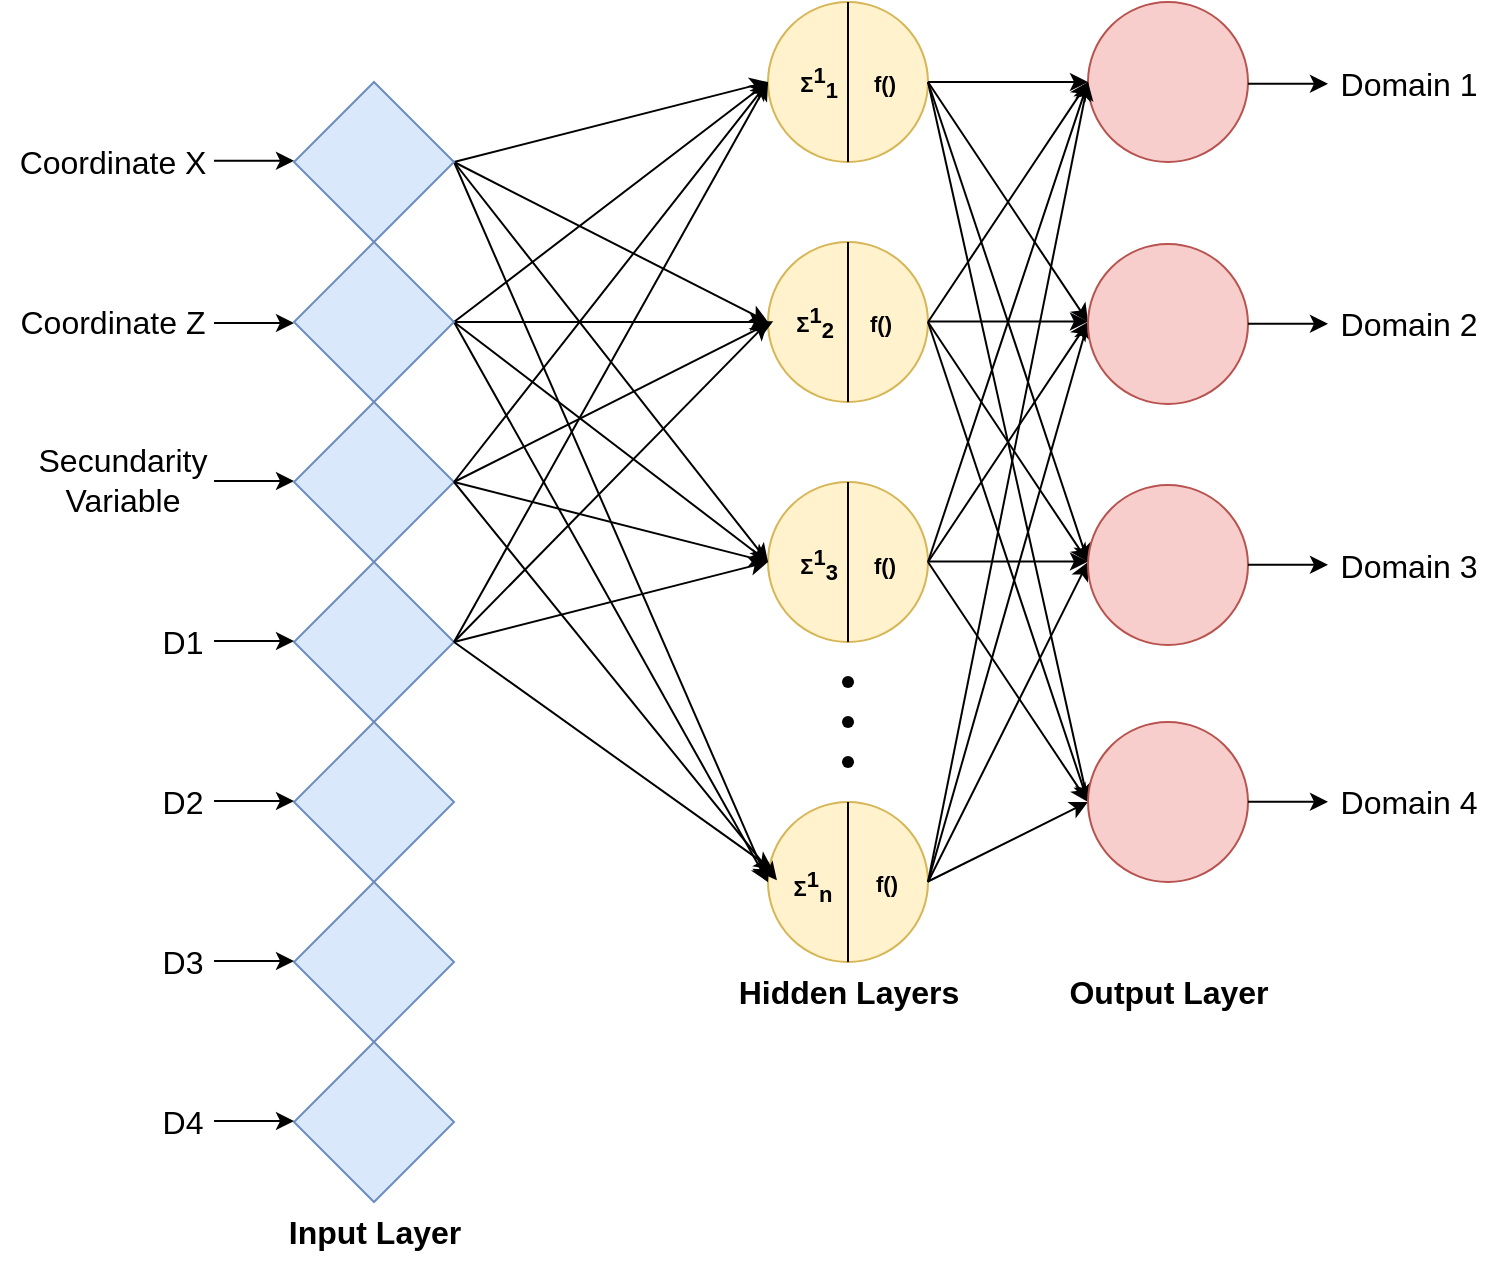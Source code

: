 <mxfile version="26.1.1">
  <diagram name="Página-1" id="CkdQ_40eLKM1FDib4vKP">
    <mxGraphModel dx="1754" dy="668" grid="1" gridSize="10" guides="1" tooltips="1" connect="1" arrows="1" fold="1" page="0" pageScale="1" pageWidth="827" pageHeight="1169" background="none" math="0" shadow="0">
      <root>
        <mxCell id="0" />
        <mxCell id="1" parent="0" />
        <mxCell id="4qIM2cVefQbF1bmY9J0a-3" value="" style="ellipse;whiteSpace=wrap;html=1;aspect=fixed;fillColor=#fff2cc;strokeColor=#d6b656;" parent="1" vertex="1">
          <mxGeometry x="280" y="120" width="80" height="80" as="geometry" />
        </mxCell>
        <mxCell id="4qIM2cVefQbF1bmY9J0a-4" value="" style="ellipse;whiteSpace=wrap;html=1;aspect=fixed;fillColor=#fff2cc;strokeColor=#d6b656;" parent="1" vertex="1">
          <mxGeometry x="280" width="80" height="80" as="geometry" />
        </mxCell>
        <mxCell id="4qIM2cVefQbF1bmY9J0a-5" value="" style="ellipse;whiteSpace=wrap;html=1;aspect=fixed;fillColor=#fff2cc;strokeColor=#d6b656;" parent="1" vertex="1">
          <mxGeometry x="280" y="240" width="80" height="80" as="geometry" />
        </mxCell>
        <mxCell id="4qIM2cVefQbF1bmY9J0a-6" value="" style="ellipse;whiteSpace=wrap;html=1;aspect=fixed;fillColor=#fff2cc;strokeColor=#d6b656;" parent="1" vertex="1">
          <mxGeometry x="280" y="400" width="80" height="80" as="geometry" />
        </mxCell>
        <mxCell id="4qIM2cVefQbF1bmY9J0a-19" value="" style="ellipse;whiteSpace=wrap;html=1;aspect=fixed;fillColor=#f8cecc;strokeColor=#b85450;" parent="1" vertex="1">
          <mxGeometry x="440" width="80" height="80" as="geometry" />
        </mxCell>
        <mxCell id="4qIM2cVefQbF1bmY9J0a-20" value="" style="endArrow=classic;html=1;rounded=0;exitX=1;exitY=0.5;exitDx=0;exitDy=0;entryX=0;entryY=0.5;entryDx=0;entryDy=0;" parent="1" target="4qIM2cVefQbF1bmY9J0a-4" edge="1" source="FGVWQjZt9ewmgZoG4UvB-17">
          <mxGeometry width="50" height="50" relative="1" as="geometry">
            <mxPoint x="200.0" y="160" as="sourcePoint" />
            <mxPoint x="440" y="170" as="targetPoint" />
          </mxGeometry>
        </mxCell>
        <mxCell id="4qIM2cVefQbF1bmY9J0a-21" value="" style="endArrow=classic;html=1;rounded=0;entryX=0;entryY=0.5;entryDx=0;entryDy=0;exitX=1;exitY=0.5;exitDx=0;exitDy=0;" parent="1" target="4qIM2cVefQbF1bmY9J0a-6" edge="1" source="FGVWQjZt9ewmgZoG4UvB-17">
          <mxGeometry width="50" height="50" relative="1" as="geometry">
            <mxPoint x="200" y="160" as="sourcePoint" />
            <mxPoint x="290" y="50" as="targetPoint" />
          </mxGeometry>
        </mxCell>
        <mxCell id="4qIM2cVefQbF1bmY9J0a-22" value="" style="endArrow=classic;html=1;rounded=0;exitX=1;exitY=0.5;exitDx=0;exitDy=0;entryX=0;entryY=0.5;entryDx=0;entryDy=0;" parent="1" target="4qIM2cVefQbF1bmY9J0a-5" edge="1" source="FGVWQjZt9ewmgZoG4UvB-17">
          <mxGeometry width="50" height="50" relative="1" as="geometry">
            <mxPoint x="200.0" y="160" as="sourcePoint" />
            <mxPoint x="300" y="60" as="targetPoint" />
          </mxGeometry>
        </mxCell>
        <mxCell id="4qIM2cVefQbF1bmY9J0a-23" value="" style="endArrow=classic;html=1;rounded=0;exitX=1;exitY=0.5;exitDx=0;exitDy=0;entryX=0;entryY=0.5;entryDx=0;entryDy=0;" parent="1" target="4qIM2cVefQbF1bmY9J0a-3" edge="1" source="FGVWQjZt9ewmgZoG4UvB-17">
          <mxGeometry width="50" height="50" relative="1" as="geometry">
            <mxPoint x="200.0" y="160" as="sourcePoint" />
            <mxPoint x="310" y="70" as="targetPoint" />
          </mxGeometry>
        </mxCell>
        <mxCell id="4qIM2cVefQbF1bmY9J0a-24" value="" style="endArrow=classic;html=1;rounded=0;exitX=1;exitY=0.5;exitDx=0;exitDy=0;entryX=0;entryY=0.5;entryDx=0;entryDy=0;" parent="1" target="4qIM2cVefQbF1bmY9J0a-5" edge="1" source="FGVWQjZt9ewmgZoG4UvB-16">
          <mxGeometry width="50" height="50" relative="1" as="geometry">
            <mxPoint x="200.0" y="280" as="sourcePoint" />
            <mxPoint x="290" y="50" as="targetPoint" />
          </mxGeometry>
        </mxCell>
        <mxCell id="4qIM2cVefQbF1bmY9J0a-25" value="" style="endArrow=classic;html=1;rounded=0;exitX=1;exitY=0.5;exitDx=0;exitDy=0;entryX=0;entryY=0.5;entryDx=0;entryDy=0;" parent="1" target="4qIM2cVefQbF1bmY9J0a-6" edge="1" source="FGVWQjZt9ewmgZoG4UvB-16">
          <mxGeometry width="50" height="50" relative="1" as="geometry">
            <mxPoint x="200.0" y="280" as="sourcePoint" />
            <mxPoint x="300" y="60" as="targetPoint" />
          </mxGeometry>
        </mxCell>
        <mxCell id="4qIM2cVefQbF1bmY9J0a-26" value="" style="endArrow=classic;html=1;rounded=0;exitX=1;exitY=0.5;exitDx=0;exitDy=0;entryX=0;entryY=0.5;entryDx=0;entryDy=0;" parent="1" target="4qIM2cVefQbF1bmY9J0a-4" edge="1" source="FGVWQjZt9ewmgZoG4UvB-16">
          <mxGeometry width="50" height="50" relative="1" as="geometry">
            <mxPoint x="200.0" y="280" as="sourcePoint" />
            <mxPoint x="310" y="70" as="targetPoint" />
          </mxGeometry>
        </mxCell>
        <mxCell id="4qIM2cVefQbF1bmY9J0a-27" value="" style="endArrow=classic;html=1;rounded=0;exitX=1;exitY=0.5;exitDx=0;exitDy=0;entryX=0;entryY=0.5;entryDx=0;entryDy=0;" parent="1" target="4qIM2cVefQbF1bmY9J0a-3" edge="1" source="FGVWQjZt9ewmgZoG4UvB-16">
          <mxGeometry width="50" height="50" relative="1" as="geometry">
            <mxPoint x="200.0" y="280" as="sourcePoint" />
            <mxPoint x="320" y="80" as="targetPoint" />
          </mxGeometry>
        </mxCell>
        <mxCell id="4qIM2cVefQbF1bmY9J0a-28" value="" style="endArrow=classic;html=1;rounded=0;exitX=1;exitY=0.5;exitDx=0;exitDy=0;entryX=0;entryY=0.5;entryDx=0;entryDy=0;" parent="1" source="4qIM2cVefQbF1bmY9J0a-4" edge="1">
          <mxGeometry width="50" height="50" relative="1" as="geometry">
            <mxPoint x="360" y="160" as="sourcePoint" />
            <mxPoint x="440.0" y="40" as="targetPoint" />
          </mxGeometry>
        </mxCell>
        <mxCell id="4qIM2cVefQbF1bmY9J0a-31" value="" style="endArrow=classic;html=1;rounded=0;exitX=1;exitY=0.5;exitDx=0;exitDy=0;entryX=0;entryY=0.5;entryDx=0;entryDy=0;" parent="1" edge="1">
          <mxGeometry width="50" height="50" relative="1" as="geometry">
            <mxPoint x="360" y="159.76" as="sourcePoint" />
            <mxPoint x="440" y="159.76" as="targetPoint" />
          </mxGeometry>
        </mxCell>
        <mxCell id="4qIM2cVefQbF1bmY9J0a-37" value="" style="endArrow=classic;html=1;rounded=0;exitX=1;exitY=0.5;exitDx=0;exitDy=0;entryX=0;entryY=0.5;entryDx=0;entryDy=0;" parent="1" edge="1">
          <mxGeometry width="50" height="50" relative="1" as="geometry">
            <mxPoint x="360" y="279.76" as="sourcePoint" />
            <mxPoint x="440" y="279.76" as="targetPoint" />
          </mxGeometry>
        </mxCell>
        <mxCell id="4qIM2cVefQbF1bmY9J0a-40" value="" style="endArrow=classic;html=1;rounded=0;exitX=1;exitY=0.5;exitDx=0;exitDy=0;entryX=0;entryY=0.5;entryDx=0;entryDy=0;" parent="1" edge="1" target="FGVWQjZt9ewmgZoG4UvB-36">
          <mxGeometry width="50" height="50" relative="1" as="geometry">
            <mxPoint x="360" y="439.76" as="sourcePoint" />
            <mxPoint x="440" y="439.76" as="targetPoint" />
          </mxGeometry>
        </mxCell>
        <mxCell id="4qIM2cVefQbF1bmY9J0a-44" value="" style="endArrow=classic;html=1;rounded=0;exitX=1;exitY=0.5;exitDx=0;exitDy=0;entryX=0;entryY=0.5;entryDx=0;entryDy=0;" parent="1" source="4qIM2cVefQbF1bmY9J0a-4" target="FGVWQjZt9ewmgZoG4UvB-36" edge="1">
          <mxGeometry width="50" height="50" relative="1" as="geometry">
            <mxPoint x="370" y="50" as="sourcePoint" />
            <mxPoint x="440.0" y="440" as="targetPoint" />
          </mxGeometry>
        </mxCell>
        <mxCell id="4qIM2cVefQbF1bmY9J0a-45" value="" style="endArrow=classic;html=1;rounded=0;entryX=0;entryY=0.5;entryDx=0;entryDy=0;exitX=1;exitY=0.5;exitDx=0;exitDy=0;" parent="1" source="4qIM2cVefQbF1bmY9J0a-4" edge="1">
          <mxGeometry width="50" height="50" relative="1" as="geometry">
            <mxPoint x="380" y="60" as="sourcePoint" />
            <mxPoint x="440.0" y="280.0" as="targetPoint" />
          </mxGeometry>
        </mxCell>
        <mxCell id="4qIM2cVefQbF1bmY9J0a-46" value="" style="endArrow=classic;html=1;rounded=0;exitX=1;exitY=0.5;exitDx=0;exitDy=0;entryX=0;entryY=0.5;entryDx=0;entryDy=0;" parent="1" source="4qIM2cVefQbF1bmY9J0a-4" edge="1">
          <mxGeometry width="50" height="50" relative="1" as="geometry">
            <mxPoint x="390" y="70" as="sourcePoint" />
            <mxPoint x="440.0" y="160" as="targetPoint" />
          </mxGeometry>
        </mxCell>
        <mxCell id="4qIM2cVefQbF1bmY9J0a-47" value="" style="endArrow=classic;html=1;rounded=0;exitX=1;exitY=0.5;exitDx=0;exitDy=0;entryX=0;entryY=0.5;entryDx=0;entryDy=0;" parent="1" source="4qIM2cVefQbF1bmY9J0a-3" edge="1">
          <mxGeometry width="50" height="50" relative="1" as="geometry">
            <mxPoint x="400" y="80" as="sourcePoint" />
            <mxPoint x="440.0" y="40" as="targetPoint" />
          </mxGeometry>
        </mxCell>
        <mxCell id="4qIM2cVefQbF1bmY9J0a-48" value="" style="endArrow=classic;html=1;rounded=0;exitX=1;exitY=0.5;exitDx=0;exitDy=0;entryX=0;entryY=0.5;entryDx=0;entryDy=0;" parent="1" source="4qIM2cVefQbF1bmY9J0a-3" target="FGVWQjZt9ewmgZoG4UvB-36" edge="1">
          <mxGeometry width="50" height="50" relative="1" as="geometry">
            <mxPoint x="410" y="90" as="sourcePoint" />
            <mxPoint x="440.0" y="440" as="targetPoint" />
          </mxGeometry>
        </mxCell>
        <mxCell id="4qIM2cVefQbF1bmY9J0a-49" value="" style="endArrow=classic;html=1;rounded=0;exitX=1;exitY=0.5;exitDx=0;exitDy=0;entryX=0;entryY=0.5;entryDx=0;entryDy=0;" parent="1" source="4qIM2cVefQbF1bmY9J0a-3" edge="1">
          <mxGeometry width="50" height="50" relative="1" as="geometry">
            <mxPoint x="420" y="100" as="sourcePoint" />
            <mxPoint x="440.0" y="280.0" as="targetPoint" />
          </mxGeometry>
        </mxCell>
        <mxCell id="4qIM2cVefQbF1bmY9J0a-52" value="" style="endArrow=classic;html=1;rounded=0;exitX=1;exitY=0.5;exitDx=0;exitDy=0;entryX=0;entryY=0.5;entryDx=0;entryDy=0;" parent="1" source="4qIM2cVefQbF1bmY9J0a-5" target="FGVWQjZt9ewmgZoG4UvB-36" edge="1">
          <mxGeometry width="50" height="50" relative="1" as="geometry">
            <mxPoint x="380" y="390" as="sourcePoint" />
            <mxPoint x="440.0" y="440" as="targetPoint" />
          </mxGeometry>
        </mxCell>
        <mxCell id="4qIM2cVefQbF1bmY9J0a-54" value="" style="endArrow=classic;html=1;rounded=0;exitX=1;exitY=0.5;exitDx=0;exitDy=0;entryX=0;entryY=0.5;entryDx=0;entryDy=0;" parent="1" source="4qIM2cVefQbF1bmY9J0a-5" edge="1">
          <mxGeometry width="50" height="50" relative="1" as="geometry">
            <mxPoint x="440" y="440" as="sourcePoint" />
            <mxPoint x="440.0" y="40" as="targetPoint" />
          </mxGeometry>
        </mxCell>
        <mxCell id="4qIM2cVefQbF1bmY9J0a-55" value="" style="endArrow=classic;html=1;rounded=0;exitX=1;exitY=0.5;exitDx=0;exitDy=0;entryX=0;entryY=0.5;entryDx=0;entryDy=0;" parent="1" source="4qIM2cVefQbF1bmY9J0a-5" edge="1">
          <mxGeometry width="50" height="50" relative="1" as="geometry">
            <mxPoint x="450" y="450" as="sourcePoint" />
            <mxPoint x="440.0" y="160" as="targetPoint" />
          </mxGeometry>
        </mxCell>
        <mxCell id="4qIM2cVefQbF1bmY9J0a-56" value="" style="endArrow=classic;html=1;rounded=0;exitX=1;exitY=0.5;exitDx=0;exitDy=0;entryX=0;entryY=0.5;entryDx=0;entryDy=0;" parent="1" source="4qIM2cVefQbF1bmY9J0a-6" edge="1">
          <mxGeometry width="50" height="50" relative="1" as="geometry">
            <mxPoint x="400" y="400" as="sourcePoint" />
            <mxPoint x="440.0" y="280.0" as="targetPoint" />
          </mxGeometry>
        </mxCell>
        <mxCell id="4qIM2cVefQbF1bmY9J0a-57" value="" style="endArrow=classic;html=1;rounded=0;exitX=1;exitY=0.5;exitDx=0;exitDy=0;entryX=0;entryY=0.5;entryDx=0;entryDy=0;" parent="1" source="4qIM2cVefQbF1bmY9J0a-6" edge="1">
          <mxGeometry width="50" height="50" relative="1" as="geometry">
            <mxPoint x="400" y="400" as="sourcePoint" />
            <mxPoint x="440.0" y="160" as="targetPoint" />
          </mxGeometry>
        </mxCell>
        <mxCell id="4qIM2cVefQbF1bmY9J0a-58" value="" style="endArrow=classic;html=1;rounded=0;exitX=1;exitY=0.5;exitDx=0;exitDy=0;entryX=0;entryY=0.5;entryDx=0;entryDy=0;" parent="1" source="4qIM2cVefQbF1bmY9J0a-6" edge="1">
          <mxGeometry width="50" height="50" relative="1" as="geometry">
            <mxPoint x="460" y="460" as="sourcePoint" />
            <mxPoint x="440.0" y="40" as="targetPoint" />
          </mxGeometry>
        </mxCell>
        <mxCell id="4qIM2cVefQbF1bmY9J0a-155" value="" style="shape=waypoint;sketch=0;fillStyle=solid;size=6;pointerEvents=1;points=[];fillColor=none;resizable=0;rotatable=0;perimeter=centerPerimeter;snapToPoint=1;" parent="1" vertex="1">
          <mxGeometry x="310" y="330" width="20" height="20" as="geometry" />
        </mxCell>
        <mxCell id="4qIM2cVefQbF1bmY9J0a-156" value="" style="shape=waypoint;sketch=0;fillStyle=solid;size=6;pointerEvents=1;points=[];fillColor=none;resizable=0;rotatable=0;perimeter=centerPerimeter;snapToPoint=1;" parent="1" vertex="1">
          <mxGeometry x="310" y="350" width="20" height="20" as="geometry" />
        </mxCell>
        <mxCell id="4qIM2cVefQbF1bmY9J0a-157" value="" style="shape=waypoint;sketch=0;fillStyle=solid;size=6;pointerEvents=1;points=[];fillColor=none;resizable=0;rotatable=0;perimeter=centerPerimeter;snapToPoint=1;" parent="1" vertex="1">
          <mxGeometry x="310" y="370" width="20" height="20" as="geometry" />
        </mxCell>
        <mxCell id="4qIM2cVefQbF1bmY9J0a-167" value="" style="endArrow=classic;html=1;rounded=0;entryX=0;entryY=0.5;entryDx=0;entryDy=0;" parent="1" edge="1">
          <mxGeometry width="50" height="50" relative="1" as="geometry">
            <mxPoint x="3" y="79.43" as="sourcePoint" />
            <mxPoint x="43.0" y="79.43" as="targetPoint" />
          </mxGeometry>
        </mxCell>
        <mxCell id="4qIM2cVefQbF1bmY9J0a-168" value="" style="endArrow=classic;html=1;rounded=0;entryX=0;entryY=0.5;entryDx=0;entryDy=0;" parent="1" edge="1">
          <mxGeometry width="50" height="50" relative="1" as="geometry">
            <mxPoint x="3" y="160.5" as="sourcePoint" />
            <mxPoint x="43" y="160.5" as="targetPoint" />
          </mxGeometry>
        </mxCell>
        <mxCell id="4qIM2cVefQbF1bmY9J0a-169" value="" style="endArrow=classic;html=1;rounded=0;entryX=0;entryY=0.5;entryDx=0;entryDy=0;" parent="1" edge="1">
          <mxGeometry width="50" height="50" relative="1" as="geometry">
            <mxPoint x="520" y="40.88" as="sourcePoint" />
            <mxPoint x="560" y="40.88" as="targetPoint" />
          </mxGeometry>
        </mxCell>
        <mxCell id="4qIM2cVefQbF1bmY9J0a-170" value="Input Layer" style="text;html=1;align=center;verticalAlign=middle;resizable=0;points=[];autosize=1;strokeColor=none;fillColor=none;fontSize=16;fontStyle=1" parent="1" vertex="1">
          <mxGeometry x="28" y="600" width="110" height="30" as="geometry" />
        </mxCell>
        <mxCell id="4qIM2cVefQbF1bmY9J0a-171" value="Hidden Layers" style="text;html=1;align=center;verticalAlign=middle;resizable=0;points=[];autosize=1;strokeColor=none;fillColor=none;fontSize=16;fontStyle=1" parent="1" vertex="1">
          <mxGeometry x="255" y="480" width="130" height="30" as="geometry" />
        </mxCell>
        <mxCell id="4qIM2cVefQbF1bmY9J0a-172" value="Output Layer" style="text;html=1;align=center;verticalAlign=middle;resizable=0;points=[];autosize=1;strokeColor=none;fillColor=none;fontSize=16;fontStyle=1" parent="1" vertex="1">
          <mxGeometry x="420" y="480" width="120" height="30" as="geometry" />
        </mxCell>
        <mxCell id="4qIM2cVefQbF1bmY9J0a-173" value="Coordinate X" style="text;html=1;align=center;verticalAlign=middle;resizable=0;points=[];autosize=1;strokeColor=none;fillColor=none;fontSize=16;" parent="1" vertex="1">
          <mxGeometry x="-104" y="64.5" width="111" height="31" as="geometry" />
        </mxCell>
        <mxCell id="4qIM2cVefQbF1bmY9J0a-174" value="Coordinate Z" style="text;html=1;align=center;verticalAlign=middle;resizable=0;points=[];autosize=1;strokeColor=none;fillColor=none;fontSize=16;" parent="1" vertex="1">
          <mxGeometry x="-104" y="144.5" width="111" height="31" as="geometry" />
        </mxCell>
        <mxCell id="4qIM2cVefQbF1bmY9J0a-175" value="Domain 1" style="text;html=1;align=center;verticalAlign=middle;resizable=0;points=[];autosize=1;strokeColor=none;fillColor=none;fontSize=16;" parent="1" vertex="1">
          <mxGeometry x="555" y="26" width="90" height="30" as="geometry" />
        </mxCell>
        <mxCell id="RCf1zZOmux3i1M2k7Inm-12" value="" style="endArrow=none;html=1;rounded=0;entryX=0.5;entryY=0;entryDx=0;entryDy=0;exitX=0.5;exitY=1;exitDx=0;exitDy=0;" parent="1" source="4qIM2cVefQbF1bmY9J0a-4" target="4qIM2cVefQbF1bmY9J0a-4" edge="1">
          <mxGeometry width="50" height="50" relative="1" as="geometry">
            <mxPoint x="536" y="338" as="sourcePoint" />
            <mxPoint x="586" y="288" as="targetPoint" />
          </mxGeometry>
        </mxCell>
        <mxCell id="RCf1zZOmux3i1M2k7Inm-13" value="" style="endArrow=none;html=1;rounded=0;exitX=0.5;exitY=1;exitDx=0;exitDy=0;entryX=0.5;entryY=0;entryDx=0;entryDy=0;" parent="1" source="4qIM2cVefQbF1bmY9J0a-3" target="4qIM2cVefQbF1bmY9J0a-3" edge="1">
          <mxGeometry width="50" height="50" relative="1" as="geometry">
            <mxPoint x="317" y="200" as="sourcePoint" />
            <mxPoint x="323" y="140" as="targetPoint" />
          </mxGeometry>
        </mxCell>
        <mxCell id="RCf1zZOmux3i1M2k7Inm-15" value="" style="endArrow=none;html=1;rounded=0;exitX=0.5;exitY=1;exitDx=0;exitDy=0;entryX=0.5;entryY=0;entryDx=0;entryDy=0;" parent="1" source="4qIM2cVefQbF1bmY9J0a-5" target="4qIM2cVefQbF1bmY9J0a-5" edge="1">
          <mxGeometry width="50" height="50" relative="1" as="geometry">
            <mxPoint x="330" y="210" as="sourcePoint" />
            <mxPoint x="330" y="130" as="targetPoint" />
          </mxGeometry>
        </mxCell>
        <mxCell id="RCf1zZOmux3i1M2k7Inm-16" value="" style="endArrow=none;html=1;rounded=0;exitX=0.5;exitY=1;exitDx=0;exitDy=0;entryX=0.5;entryY=0;entryDx=0;entryDy=0;" parent="1" source="4qIM2cVefQbF1bmY9J0a-6" target="4qIM2cVefQbF1bmY9J0a-6" edge="1">
          <mxGeometry width="50" height="50" relative="1" as="geometry">
            <mxPoint x="340" y="220" as="sourcePoint" />
            <mxPoint x="340" y="140" as="targetPoint" />
          </mxGeometry>
        </mxCell>
        <mxCell id="RCf1zZOmux3i1M2k7Inm-29" value="&lt;font style=&quot;font-size: 11px;&quot;&gt;&lt;b style=&quot;font-size: 11px;&quot;&gt;&lt;span style=&quot;font-size: 11px;&quot;&gt;Σ&lt;sup style=&quot;font-size: 11px;&quot;&gt;1&lt;/sup&gt;&lt;/span&gt;&lt;span style=&quot;font-size: 11px;&quot;&gt;&lt;sub style=&quot;font-size: 11px;&quot;&gt;1&lt;/sub&gt;&lt;/span&gt;&lt;/b&gt;&lt;/font&gt;" style="text;html=1;align=center;verticalAlign=middle;resizable=0;points=[];autosize=1;strokeColor=none;fillColor=none;fontSize=11;" parent="1" vertex="1">
          <mxGeometry x="286" y="23.5" width="37" height="33" as="geometry" />
        </mxCell>
        <mxCell id="RCf1zZOmux3i1M2k7Inm-30" value="&lt;font style=&quot;font-size: 11px;&quot;&gt;&lt;b style=&quot;font-size: 11px;&quot;&gt;&lt;span style=&quot;font-size: 11px;&quot;&gt;Σ&lt;sup style=&quot;font-size: 11px;&quot;&gt;1&lt;/sup&gt;&lt;/span&gt;&lt;span style=&quot;font-size: 11px;&quot;&gt;&lt;sub style=&quot;font-size: 11px;&quot;&gt;2&lt;/sub&gt;&lt;/span&gt;&lt;/b&gt;&lt;/font&gt;" style="text;html=1;align=center;verticalAlign=middle;resizable=0;points=[];autosize=1;strokeColor=none;fillColor=none;fontSize=11;" parent="1" vertex="1">
          <mxGeometry x="284" y="143.5" width="37" height="33" as="geometry" />
        </mxCell>
        <mxCell id="RCf1zZOmux3i1M2k7Inm-31" value="&lt;font style=&quot;font-size: 11px;&quot;&gt;&lt;b style=&quot;font-size: 11px;&quot;&gt;&lt;span style=&quot;font-size: 11px;&quot;&gt;Σ&lt;sup style=&quot;font-size: 11px;&quot;&gt;1&lt;/sup&gt;&lt;/span&gt;&lt;span style=&quot;font-size: 11px;&quot;&gt;&lt;sub style=&quot;font-size: 11px;&quot;&gt;3&lt;/sub&gt;&lt;/span&gt;&lt;/b&gt;&lt;/font&gt;" style="text;html=1;align=center;verticalAlign=middle;resizable=0;points=[];autosize=1;strokeColor=none;fillColor=none;fontSize=11;" parent="1" vertex="1">
          <mxGeometry x="286" y="264" width="37" height="33" as="geometry" />
        </mxCell>
        <mxCell id="RCf1zZOmux3i1M2k7Inm-32" value="&lt;font style=&quot;font-size: 11px;&quot;&gt;&lt;b style=&quot;font-size: 11px;&quot;&gt;&lt;span style=&quot;font-size: 11px;&quot;&gt;Σ&lt;sup style=&quot;font-size: 11px;&quot;&gt;1&lt;/sup&gt;&lt;/span&gt;&lt;sub style=&quot;font-size: 11px;&quot;&gt;&lt;font style=&quot;font-size: 11px;&quot;&gt;n&lt;/font&gt;&lt;/sub&gt;&lt;/b&gt;&lt;/font&gt;" style="text;html=1;align=center;verticalAlign=middle;resizable=0;points=[];autosize=1;strokeColor=none;fillColor=none;fontSize=11;" parent="1" vertex="1">
          <mxGeometry x="282" y="426.5" width="40" height="30" as="geometry" />
        </mxCell>
        <mxCell id="RCf1zZOmux3i1M2k7Inm-45" value="&lt;span style=&quot;font-size: 11px;&quot;&gt;&lt;b style=&quot;font-size: 11px;&quot;&gt;f()&lt;/b&gt;&lt;/span&gt;" style="text;html=1;align=center;verticalAlign=middle;resizable=0;points=[];autosize=1;strokeColor=none;fillColor=none;fontSize=11;" parent="1" vertex="1">
          <mxGeometry x="323" y="28.5" width="29" height="25" as="geometry" />
        </mxCell>
        <mxCell id="RCf1zZOmux3i1M2k7Inm-46" value="&lt;b style=&quot;border-color: var(--border-color); font-size: 11px;&quot;&gt;f()&lt;/b&gt;" style="text;html=1;align=center;verticalAlign=middle;resizable=0;points=[];autosize=1;strokeColor=none;fillColor=none;fontSize=11;" parent="1" vertex="1">
          <mxGeometry x="321" y="148.5" width="29" height="25" as="geometry" />
        </mxCell>
        <mxCell id="RCf1zZOmux3i1M2k7Inm-47" value="&lt;b style=&quot;border-color: var(--border-color); font-size: 11px;&quot;&gt;f()&lt;/b&gt;" style="text;html=1;align=center;verticalAlign=middle;resizable=0;points=[];autosize=1;strokeColor=none;fillColor=none;fontSize=11;" parent="1" vertex="1">
          <mxGeometry x="323" y="269" width="29" height="25" as="geometry" />
        </mxCell>
        <mxCell id="RCf1zZOmux3i1M2k7Inm-48" value="&lt;b style=&quot;border-color: var(--border-color); font-size: 11px;&quot;&gt;f()&lt;/b&gt;" style="text;html=1;align=center;verticalAlign=middle;resizable=0;points=[];autosize=1;strokeColor=none;fillColor=none;fontSize=11;" parent="1" vertex="1">
          <mxGeometry x="324" y="428.5" width="29" height="25" as="geometry" />
        </mxCell>
        <mxCell id="FGVWQjZt9ewmgZoG4UvB-2" value="" style="rhombus;whiteSpace=wrap;html=1;fillColor=#dae8fc;strokeColor=#6c8ebf;" vertex="1" parent="1">
          <mxGeometry x="43" y="280" width="80" height="80" as="geometry" />
        </mxCell>
        <mxCell id="FGVWQjZt9ewmgZoG4UvB-10" value="" style="endArrow=classic;html=1;rounded=0;entryX=0;entryY=0.5;entryDx=0;entryDy=0;" edge="1" parent="1">
          <mxGeometry width="50" height="50" relative="1" as="geometry">
            <mxPoint x="3" y="239.5" as="sourcePoint" />
            <mxPoint x="43" y="239.5" as="targetPoint" />
          </mxGeometry>
        </mxCell>
        <mxCell id="FGVWQjZt9ewmgZoG4UvB-11" value="Secundarity&lt;div&gt;Variable&lt;/div&gt;" style="text;html=1;align=center;verticalAlign=middle;resizable=0;points=[];autosize=1;strokeColor=none;fillColor=none;fontSize=16;" vertex="1" parent="1">
          <mxGeometry x="-94.5" y="214" width="103" height="50" as="geometry" />
        </mxCell>
        <mxCell id="FGVWQjZt9ewmgZoG4UvB-12" value="" style="endArrow=classic;html=1;rounded=0;entryX=0;entryY=0.5;entryDx=0;entryDy=0;" edge="1" parent="1">
          <mxGeometry width="50" height="50" relative="1" as="geometry">
            <mxPoint x="3" y="319.5" as="sourcePoint" />
            <mxPoint x="43" y="319.5" as="targetPoint" />
          </mxGeometry>
        </mxCell>
        <mxCell id="FGVWQjZt9ewmgZoG4UvB-13" value="D1" style="text;html=1;align=center;verticalAlign=middle;resizable=0;points=[];autosize=1;strokeColor=none;fillColor=none;fontSize=16;" vertex="1" parent="1">
          <mxGeometry x="-33" y="305" width="40" height="30" as="geometry" />
        </mxCell>
        <mxCell id="FGVWQjZt9ewmgZoG4UvB-15" value="" style="rhombus;whiteSpace=wrap;html=1;fillColor=#dae8fc;strokeColor=#6c8ebf;" vertex="1" parent="1">
          <mxGeometry x="43" y="200" width="80" height="80" as="geometry" />
        </mxCell>
        <mxCell id="FGVWQjZt9ewmgZoG4UvB-16" value="" style="rhombus;whiteSpace=wrap;html=1;fillColor=#dae8fc;strokeColor=#6c8ebf;" vertex="1" parent="1">
          <mxGeometry x="43" y="120" width="80" height="80" as="geometry" />
        </mxCell>
        <mxCell id="FGVWQjZt9ewmgZoG4UvB-17" value="" style="rhombus;whiteSpace=wrap;html=1;fillColor=#dae8fc;strokeColor=#6c8ebf;" vertex="1" parent="1">
          <mxGeometry x="43" y="40" width="80" height="80" as="geometry" />
        </mxCell>
        <mxCell id="FGVWQjZt9ewmgZoG4UvB-20" value="" style="endArrow=classic;html=1;rounded=0;exitX=1;exitY=0.5;exitDx=0;exitDy=0;entryX=0.062;entryY=0.422;entryDx=0;entryDy=0;entryPerimeter=0;" edge="1" parent="1" source="FGVWQjZt9ewmgZoG4UvB-15" target="RCf1zZOmux3i1M2k7Inm-32">
          <mxGeometry width="50" height="50" relative="1" as="geometry">
            <mxPoint x="133" y="192" as="sourcePoint" />
            <mxPoint x="290" y="450" as="targetPoint" />
          </mxGeometry>
        </mxCell>
        <mxCell id="FGVWQjZt9ewmgZoG4UvB-21" value="" style="endArrow=classic;html=1;rounded=0;exitX=1;exitY=0.5;exitDx=0;exitDy=0;entryX=0;entryY=0.5;entryDx=0;entryDy=0;" edge="1" parent="1" source="FGVWQjZt9ewmgZoG4UvB-15" target="4qIM2cVefQbF1bmY9J0a-5">
          <mxGeometry width="50" height="50" relative="1" as="geometry">
            <mxPoint x="143" y="202" as="sourcePoint" />
            <mxPoint x="300" y="460" as="targetPoint" />
          </mxGeometry>
        </mxCell>
        <mxCell id="FGVWQjZt9ewmgZoG4UvB-22" value="" style="endArrow=classic;html=1;rounded=0;exitX=1;exitY=0.5;exitDx=0;exitDy=0;entryX=-0.037;entryY=0.488;entryDx=0;entryDy=0;entryPerimeter=0;" edge="1" parent="1" source="FGVWQjZt9ewmgZoG4UvB-15" target="RCf1zZOmux3i1M2k7Inm-30">
          <mxGeometry width="50" height="50" relative="1" as="geometry">
            <mxPoint x="153" y="212" as="sourcePoint" />
            <mxPoint x="310" y="470" as="targetPoint" />
          </mxGeometry>
        </mxCell>
        <mxCell id="FGVWQjZt9ewmgZoG4UvB-23" value="" style="endArrow=classic;html=1;rounded=0;exitX=1;exitY=0.5;exitDx=0;exitDy=0;entryX=0;entryY=0.5;entryDx=0;entryDy=0;" edge="1" parent="1" source="FGVWQjZt9ewmgZoG4UvB-15" target="4qIM2cVefQbF1bmY9J0a-4">
          <mxGeometry width="50" height="50" relative="1" as="geometry">
            <mxPoint x="163" y="222" as="sourcePoint" />
            <mxPoint x="320" y="480" as="targetPoint" />
          </mxGeometry>
        </mxCell>
        <mxCell id="FGVWQjZt9ewmgZoG4UvB-24" value="" style="endArrow=classic;html=1;rounded=0;exitX=1;exitY=0.5;exitDx=0;exitDy=0;entryX=0.007;entryY=0.243;entryDx=0;entryDy=0;entryPerimeter=0;" edge="1" parent="1" source="FGVWQjZt9ewmgZoG4UvB-2" target="RCf1zZOmux3i1M2k7Inm-32">
          <mxGeometry width="50" height="50" relative="1" as="geometry">
            <mxPoint x="173" y="232" as="sourcePoint" />
            <mxPoint x="330" y="490" as="targetPoint" />
          </mxGeometry>
        </mxCell>
        <mxCell id="FGVWQjZt9ewmgZoG4UvB-25" value="" style="endArrow=classic;html=1;rounded=0;exitX=1;exitY=0.5;exitDx=0;exitDy=0;entryX=0;entryY=0.5;entryDx=0;entryDy=0;" edge="1" parent="1" source="FGVWQjZt9ewmgZoG4UvB-2" target="4qIM2cVefQbF1bmY9J0a-5">
          <mxGeometry width="50" height="50" relative="1" as="geometry">
            <mxPoint x="183" y="242" as="sourcePoint" />
            <mxPoint x="340" y="500" as="targetPoint" />
          </mxGeometry>
        </mxCell>
        <mxCell id="FGVWQjZt9ewmgZoG4UvB-26" value="" style="endArrow=classic;html=1;rounded=0;exitX=1;exitY=0.5;exitDx=0;exitDy=0;entryX=0;entryY=0.5;entryDx=0;entryDy=0;" edge="1" parent="1" source="FGVWQjZt9ewmgZoG4UvB-2" target="4qIM2cVefQbF1bmY9J0a-3">
          <mxGeometry width="50" height="50" relative="1" as="geometry">
            <mxPoint x="193" y="252" as="sourcePoint" />
            <mxPoint x="350" y="510" as="targetPoint" />
          </mxGeometry>
        </mxCell>
        <mxCell id="FGVWQjZt9ewmgZoG4UvB-27" value="" style="endArrow=classic;html=1;rounded=0;exitX=1;exitY=0.5;exitDx=0;exitDy=0;entryX=0;entryY=0.5;entryDx=0;entryDy=0;" edge="1" parent="1" source="FGVWQjZt9ewmgZoG4UvB-2" target="4qIM2cVefQbF1bmY9J0a-4">
          <mxGeometry width="50" height="50" relative="1" as="geometry">
            <mxPoint x="203" y="262" as="sourcePoint" />
            <mxPoint x="360" y="520" as="targetPoint" />
          </mxGeometry>
        </mxCell>
        <mxCell id="FGVWQjZt9ewmgZoG4UvB-34" value="" style="ellipse;whiteSpace=wrap;html=1;aspect=fixed;fillColor=#f8cecc;strokeColor=#b85450;" vertex="1" parent="1">
          <mxGeometry x="440" y="121" width="80" height="80" as="geometry" />
        </mxCell>
        <mxCell id="FGVWQjZt9ewmgZoG4UvB-35" value="" style="ellipse;whiteSpace=wrap;html=1;aspect=fixed;fillColor=#f8cecc;strokeColor=#b85450;" vertex="1" parent="1">
          <mxGeometry x="440" y="241.5" width="80" height="80" as="geometry" />
        </mxCell>
        <mxCell id="FGVWQjZt9ewmgZoG4UvB-36" value="" style="ellipse;whiteSpace=wrap;html=1;aspect=fixed;fillColor=#f8cecc;strokeColor=#b85450;" vertex="1" parent="1">
          <mxGeometry x="440" y="360" width="80" height="80" as="geometry" />
        </mxCell>
        <mxCell id="FGVWQjZt9ewmgZoG4UvB-39" value="" style="endArrow=classic;html=1;rounded=0;entryX=0;entryY=0.5;entryDx=0;entryDy=0;" edge="1" parent="1">
          <mxGeometry width="50" height="50" relative="1" as="geometry">
            <mxPoint x="520" y="160.88" as="sourcePoint" />
            <mxPoint x="560" y="160.88" as="targetPoint" />
          </mxGeometry>
        </mxCell>
        <mxCell id="FGVWQjZt9ewmgZoG4UvB-40" value="Domain 2" style="text;html=1;align=center;verticalAlign=middle;resizable=0;points=[];autosize=1;strokeColor=none;fillColor=none;fontSize=16;" vertex="1" parent="1">
          <mxGeometry x="555" y="146" width="90" height="30" as="geometry" />
        </mxCell>
        <mxCell id="FGVWQjZt9ewmgZoG4UvB-41" value="" style="endArrow=classic;html=1;rounded=0;entryX=0;entryY=0.5;entryDx=0;entryDy=0;" edge="1" parent="1">
          <mxGeometry width="50" height="50" relative="1" as="geometry">
            <mxPoint x="520" y="281.38" as="sourcePoint" />
            <mxPoint x="560" y="281.38" as="targetPoint" />
          </mxGeometry>
        </mxCell>
        <mxCell id="FGVWQjZt9ewmgZoG4UvB-42" value="Domain 3" style="text;html=1;align=center;verticalAlign=middle;resizable=0;points=[];autosize=1;strokeColor=none;fillColor=none;fontSize=16;" vertex="1" parent="1">
          <mxGeometry x="555" y="266.5" width="90" height="30" as="geometry" />
        </mxCell>
        <mxCell id="FGVWQjZt9ewmgZoG4UvB-43" value="" style="endArrow=classic;html=1;rounded=0;entryX=0;entryY=0.5;entryDx=0;entryDy=0;" edge="1" parent="1">
          <mxGeometry width="50" height="50" relative="1" as="geometry">
            <mxPoint x="520" y="399.88" as="sourcePoint" />
            <mxPoint x="560" y="399.88" as="targetPoint" />
          </mxGeometry>
        </mxCell>
        <mxCell id="FGVWQjZt9ewmgZoG4UvB-44" value="Domain 4" style="text;html=1;align=center;verticalAlign=middle;resizable=0;points=[];autosize=1;strokeColor=none;fillColor=none;fontSize=16;" vertex="1" parent="1">
          <mxGeometry x="555" y="385" width="90" height="30" as="geometry" />
        </mxCell>
        <mxCell id="FGVWQjZt9ewmgZoG4UvB-45" value="" style="rhombus;whiteSpace=wrap;html=1;fillColor=#dae8fc;strokeColor=#6c8ebf;" vertex="1" parent="1">
          <mxGeometry x="43" y="360" width="80" height="80" as="geometry" />
        </mxCell>
        <mxCell id="FGVWQjZt9ewmgZoG4UvB-46" value="" style="endArrow=classic;html=1;rounded=0;entryX=0;entryY=0.5;entryDx=0;entryDy=0;" edge="1" parent="1">
          <mxGeometry width="50" height="50" relative="1" as="geometry">
            <mxPoint x="3" y="399.5" as="sourcePoint" />
            <mxPoint x="43" y="399.5" as="targetPoint" />
          </mxGeometry>
        </mxCell>
        <mxCell id="FGVWQjZt9ewmgZoG4UvB-47" value="D2" style="text;html=1;align=center;verticalAlign=middle;resizable=0;points=[];autosize=1;strokeColor=none;fillColor=none;fontSize=16;" vertex="1" parent="1">
          <mxGeometry x="-33" y="385" width="40" height="30" as="geometry" />
        </mxCell>
        <mxCell id="FGVWQjZt9ewmgZoG4UvB-48" value="" style="rhombus;whiteSpace=wrap;html=1;fillColor=#dae8fc;strokeColor=#6c8ebf;" vertex="1" parent="1">
          <mxGeometry x="43" y="440" width="80" height="80" as="geometry" />
        </mxCell>
        <mxCell id="FGVWQjZt9ewmgZoG4UvB-49" value="" style="endArrow=classic;html=1;rounded=0;entryX=0;entryY=0.5;entryDx=0;entryDy=0;" edge="1" parent="1">
          <mxGeometry width="50" height="50" relative="1" as="geometry">
            <mxPoint x="3" y="479.5" as="sourcePoint" />
            <mxPoint x="43" y="479.5" as="targetPoint" />
          </mxGeometry>
        </mxCell>
        <mxCell id="FGVWQjZt9ewmgZoG4UvB-50" value="D3" style="text;html=1;align=center;verticalAlign=middle;resizable=0;points=[];autosize=1;strokeColor=none;fillColor=none;fontSize=16;" vertex="1" parent="1">
          <mxGeometry x="-33" y="465" width="40" height="30" as="geometry" />
        </mxCell>
        <mxCell id="FGVWQjZt9ewmgZoG4UvB-51" value="" style="rhombus;whiteSpace=wrap;html=1;fillColor=#dae8fc;strokeColor=#6c8ebf;" vertex="1" parent="1">
          <mxGeometry x="43" y="520" width="80" height="80" as="geometry" />
        </mxCell>
        <mxCell id="FGVWQjZt9ewmgZoG4UvB-52" value="" style="endArrow=classic;html=1;rounded=0;entryX=0;entryY=0.5;entryDx=0;entryDy=0;" edge="1" parent="1">
          <mxGeometry width="50" height="50" relative="1" as="geometry">
            <mxPoint x="3" y="559.5" as="sourcePoint" />
            <mxPoint x="43" y="559.5" as="targetPoint" />
          </mxGeometry>
        </mxCell>
        <mxCell id="FGVWQjZt9ewmgZoG4UvB-53" value="D4" style="text;html=1;align=center;verticalAlign=middle;resizable=0;points=[];autosize=1;strokeColor=none;fillColor=none;fontSize=16;" vertex="1" parent="1">
          <mxGeometry x="-33" y="545" width="40" height="30" as="geometry" />
        </mxCell>
      </root>
    </mxGraphModel>
  </diagram>
</mxfile>

